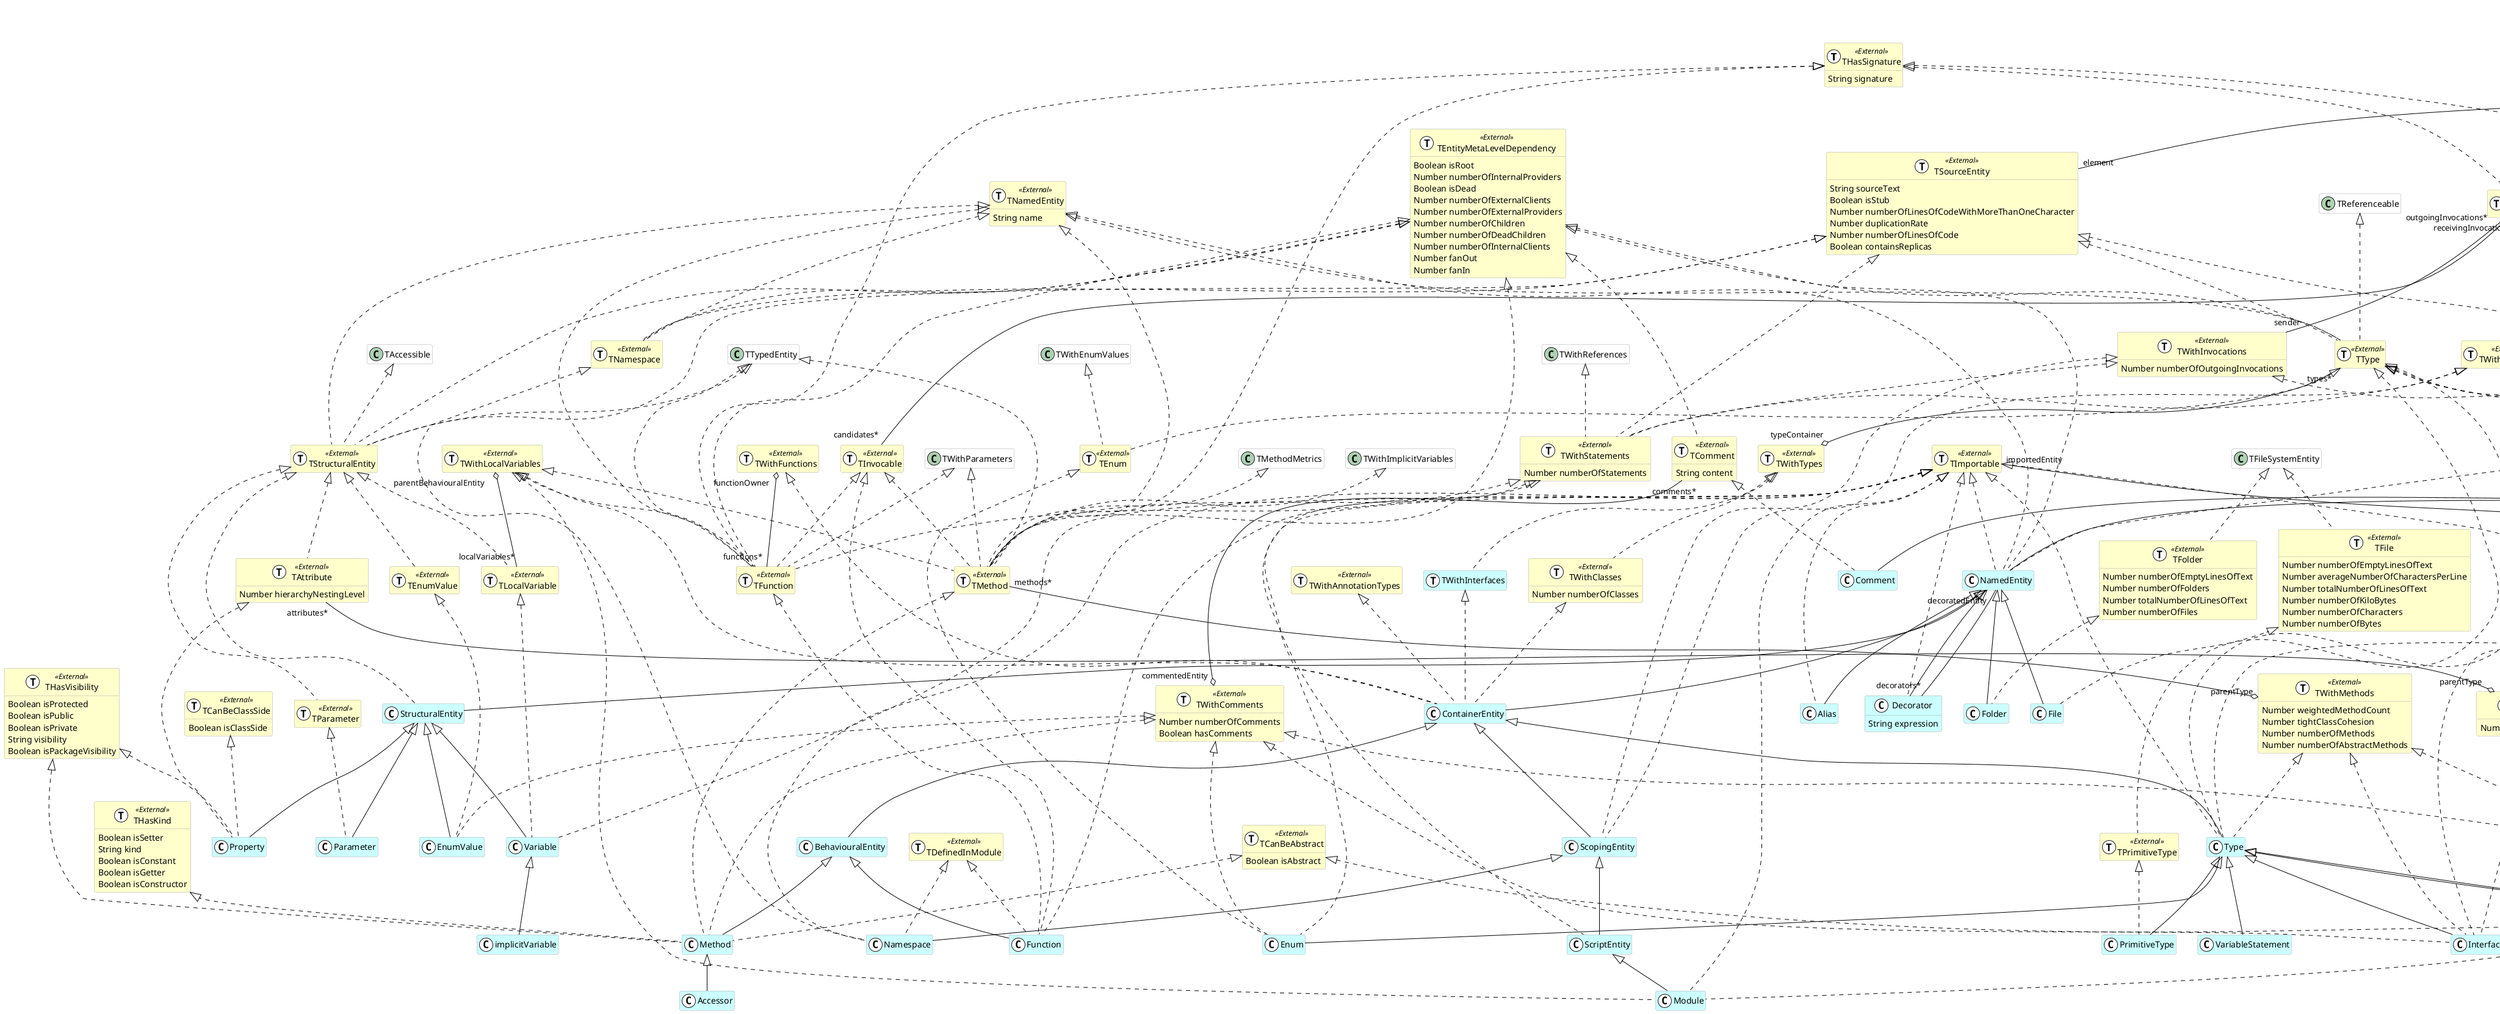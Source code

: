 @startumlhide empty membersskinparam class {  BackgroundColor white  ArrowColor black  BorderColor darkGray}class THasSignature <<(T,white)External>> #FFFFCC {  String signature}class TCanImplement <<(T,white)External>> #FFFFCC {}class SourceTextAnchor <<(C,white)>> #CCFFFF {}class Alias <<(C,white)>> #CCFFFF {}class TSourceAnchor <<(T,white)External>> #FFFFCC {  Number lineCount}class TParameterConcretization <<(T,white)External>> #FFFFCC {}class Parameter <<(C,white)>> #CCFFFF {}class TSourceLanguage <<(T,white)External>> #FFFFCC {}class THasKind <<(T,white)External>> #FFFFCC {  Boolean isSetter  String kind  Boolean isConstant  Boolean isGetter  Boolean isConstructor}class Interface <<(C,white)>> #CCFFFF {}class TNamespace <<(T,white)External>> #FFFFCC {}class Method <<(C,white)>> #CCFFFF {}class SourceAnchor <<(C,white)>> #CCFFFF {}class TConcreteParameterType <<(T,white)External>> #FFFFCC {}class TImportable <<(T,white)External>> #FFFFCC {}class TMethod <<(T,white)External>> #FFFFCC {}class TParametricEntity <<(T,white)External>> #FFFFCC {}class TInvocation <<(T,white)External>> #FFFFCC {}class IndexedFileAnchor <<(C,white)>> #CCFFFF {}class TWithImports <<(T,white)External>> #FFFFCC {}class THasImmediateSource <<(T,white)External>> #FFFFCC {  String source}class Access <<(C,white)>> #CCFFFF {}class Decorator <<(C,white)>> #CCFFFF {  String expression}class Model <<(C,white)External>> #FFFFCC {  Number numberOfClassesPerPackage  Number numberOfLinesOfCodePerClass  Number numberOfClassesPerPackage  Number numberOfLinesOfCode  Number numberOfModelMethods  Number numberOfMethods  Number numberOfModelClasses  Number numberOfClasses  Number averageCyclomaticComplexity  Number numberOfLinesOfCodePerMethod  Number numberOfLinesOfCodePerPackage}class BehaviouralEntity <<(C,white)>> #CCFFFF {}class SourcedEntity <<(C,white)>> #CCFFFF {}class ScriptEntity <<(C,white)>> #CCFFFF {}class Accessor <<(C,white)>> #CCFFFF {}class TWithAnnotationTypes <<(T,white)External>> #FFFFCC {}class TIndexedFileNavigation <<(T,white)External>> #FFFFCC {  Number endPos  Number startPos}class TWithInheritances <<(T,white)External>> #FFFFCC {  Number numberOfDirectSubclasses  Number hierarchyNestingLevel  Number subclassHierarchyDepth  Number numberOfSubclasses}class TLCOMMetrics <<(T,white)External>> #FFFFCC {  Number lcom2  Number lcom3}class TSourceEntity <<(T,white)External>> #FFFFCC {  String sourceText  Boolean isStub  Number numberOfLinesOfCodeWithMoreThanOneCharacter  Number duplicationRate  Number numberOfLinesOfCode  Boolean containsReplicas}class Module <<(C,white)>> #CCFFFF {}class TImplementable <<(T,white)External>> #FFFFCC {}class Reference <<(C,white)>> #CCFFFF {}class TEnum <<(T,white)External>> #FFFFCC {}class TClass <<(T,white)External>> #FFFFCC {  Boolean isTestCase  Number weightOfAClass}class TWithStatements <<(T,white)External>> #FFFFCC {  Number numberOfStatements}class VariableStatement <<(C,white)>> #CCFFFF {}class TEntityCreator <<(T,white)>> #CCFFFF {}class TWithLocalVariables <<(T,white)External>> #FFFFCC {}class TClassMetrics <<(T,white)>> #CCFFFF {}class ScopingEntity <<(C,white)>> #CCFFFF {}class EnumValue <<(C,white)>> #CCFFFF {}class Enum <<(C,white)>> #CCFFFF {}class JSDoc <<(C,white)>> #CCFFFF {}class TDefinedInModule <<(T,white)External>> #FFFFCC {}class File <<(C,white)>> #CCFFFF {}class THasVisibility <<(T,white)External>> #FFFFCC {  Boolean isProtected  Boolean isPublic  Boolean isPrivate  String visibility  Boolean isPackageVisibility}class Namespace <<(C,white)>> #CCFFFF {}class FamixTypeScriptModel <<(C,white)>> #CCFFFF {}class Function <<(C,white)>> #CCFFFF {}class TConcretization <<(T,white)External>> #FFFFCC {}class TImport <<(T,white)External>> #FFFFCC {}class TWithInterfaces <<(T,white)>> #CCFFFF {}class TWithMethods <<(T,white)External>> #FFFFCC {  Number weightedMethodCount  Number tightClassCohesion  Number numberOfMethods  Number numberOfAbstractMethods}class Entity <<(C,white)>> #CCFFFF {}class implicitVariable <<(C,white)>> #CCFFFF {}class TAttribute <<(T,white)External>> #FFFFCC {  Number hierarchyNestingLevel}class Implementation <<(C,white)>> #CCFFFF {}class TWithAccesses <<(T,white)External>> #FFFFCC {}class TComment <<(T,white)External>> #FFFFCC {  String content}class TInheritance <<(T,white)External>> #FFFFCC {}class Invocation <<(C,white)>> #CCFFFF {}class Type <<(C,white)>> #CCFFFF {}class TStructuralEntity <<(T,white)External>> #FFFFCC {}class TEnumValue <<(T,white)External>> #FFFFCC {}class NamedEntity <<(C,white)>> #CCFFFF {}class Concretization <<(C,white)>> #CCFFFF {}class TType <<(T,white)External>> #FFFFCC {}class ParameterConcretization <<(C,white)>> #CCFFFF {}class ParametricInterface <<(C,white)>> #CCFFFF {}class PrimitiveType <<(C,white)>> #CCFFFF {}class TLocalVariable <<(T,white)External>> #FFFFCC {}class TFolder <<(T,white)External>> #FFFFCC {  Number numberOfEmptyLinesOfText  Number numberOfFolders  Number totalNumberOfLinesOfText  Number numberOfFiles}class SourceLanguage <<(C,white)>> #CCFFFF {}class StructuralEntity <<(C,white)>> #CCFFFF {}class Variable <<(C,white)>> #CCFFFF {}class TGenericParameterType <<(T,white)External>> #FFFFCC {}class Property <<(C,white)>> #CCFFFF {}class TWithFunctions <<(T,white)External>> #FFFFCC {}class TFile <<(T,white)External>> #FFFFCC {  Number numberOfEmptyLinesOfText  Number averageNumberOfCharactersPerLine  Number totalNumberOfLinesOfText  Number numberOfKiloBytes  Number numberOfCharacters  Number numberOfBytes}class Association <<(C,white)>> #CCFFFF {}class TCanBeAbstract <<(T,white)External>> #FFFFCC {  Boolean isAbstract}class TImplementation <<(T,white)External>> #FFFFCC {}class TAccess <<(T,white)External>> #FFFFCC {  Boolean isRead  Boolean isWrite  Boolean isReadWriteUnknown}class TWithClasses <<(T,white)External>> #FFFFCC {  Number numberOfClasses}class Entity <<(C,white)External>> #FFFFCC {  Boolean isTagged  Boolean isDead  Number numberOfTags}class TWithComments <<(T,white)External>> #FFFFCC {  Number numberOfComments  Boolean hasComments}class Class <<(C,white)>> #CCFFFF {}class TParameter <<(T,white)External>> #FFFFCC {}class Inheritance <<(C,white)>> #CCFFFF {}class Comment <<(C,white)>> #CCFFFF {}class TInvocationsReceiver <<(T,white)External>> #FFFFCC {}class TPrimitiveType <<(T,white)External>> #FFFFCC {}class TClassMetrics <<(T,white)External>> #FFFFCC {  Number numberOfMethodsOverridden  Number numberOfMethodsInherited  Number numberOfLocallyDefinedMethods  Number numberOfAttributesInherited  Number totalNumberOfSubclasses  Number numberOfMethodsInHierarchy}class TNamedEntity <<(T,white)External>> #FFFFCC {  String name}class ParametricClass <<(C,white)>> #CCFFFF {}class TInvocable <<(T,white)External>> #FFFFCC {}class TFunction <<(T,white)External>> #FFFFCC {}class TEntityMetaLevelDependency <<(T,white)External>> #FFFFCC {  Boolean isRoot  Number numberOfInternalProviders  Boolean isDead  Number numberOfExternalClients  Number numberOfExternalProviders  Number numberOfChildren  Number numberOfDeadChildren  Number numberOfInternalClients  Number fanOut  Number fanIn}class TWithInvocations <<(T,white)External>> #FFFFCC {  Number numberOfOutgoingInvocations}class TWithAttributes <<(T,white)External>> #FFFFCC {  Number numberOfAttributes}class TCanBeClassSide <<(T,white)External>> #FFFFCC {  Boolean isClassSide}class ContainerEntity <<(C,white)>> #CCFFFF {}class Folder <<(C,white)>> #CCFFFF {}class TWithTypes <<(T,white)External>> #FFFFCC {}class ImportClause <<(C,white)>> #CCFFFF {}class ParameterType <<(C,white)>> #CCFFFF {}SourceAnchor <|-- SourceTextAnchorNamedEntity <|-- ContainerEntityNamedEntity <|-- AliasType <|-- ParameterTypeStructuralEntity <|-- ParameterType <|-- InterfaceEntity <|-- SourceAnchorBehaviouralEntity <|-- MethodSourceAnchor <|-- IndexedFileAnchorAssociation <|-- AccessEntity <|-- SourcedEntityContainerEntity <|-- BehaviouralEntityNamedEntity <|-- DecoratorAbstractGroup <|-- ModelScopingEntity <|-- ScriptEntityMethod <|-- AccessorScriptEntity <|-- ModuleAssociation <|-- ReferenceType <|-- VariableStatementContainerEntity <|-- ScopingEntityStructuralEntity <|-- EnumValueType <|-- EnumSourcedEntity <|-- JSDocNamedEntity <|-- FileModel <|-- FamixTypeScriptModelScopingEntity <|-- NamespaceBehaviouralEntity <|-- FunctionVariable <|-- implicitVariableEntity <|-- EntityEntity <|-- ImplementationAssociation <|-- InvocationContainerEntity <|-- TypeSourcedEntity <|-- NamedEntityEntity <|-- ConcretizationEntity <|-- ParameterConcretizationInterface <|-- ParametricInterfaceType <|-- PrimitiveTypeEntity <|-- SourceLanguageNamedEntity <|-- StructuralEntityStructuralEntity <|-- VariableStructuralEntity <|-- PropertySourcedEntity <|-- AssociationObject <|-- EntityType <|-- ClassAssociation <|-- InheritanceSourcedEntity <|-- CommentClass <|-- ParametricClassAssociation <|-- ImportClauseNamedEntity <|-- FolderTHasImmediateSource <|.. SourceTextAnchorTFolder <|.. FolderTWithAnnotationTypes <|.. ContainerEntityTWithClasses <|.. ContainerEntityTWithFunctions <|.. ContainerEntityTWithLocalVariables <|.. ContainerEntityTWithInterfaces <|.. ContainerEntityTImportable <|.. AliasTGenericParameterType <|.. ParameterTypeTWithInheritances <|.. ParameterTypeTAssociation <|.. TParameterConcretizationTParameter <|.. ParameterTImplementable <|.. InterfaceTInvocationsReceiver <|.. InterfaceTWithAttributes <|.. InterfaceTWithComments <|.. InterfaceTWithInheritances <|.. InterfaceTWithMethods <|.. InterfaceTNamedEntity <|.. TNamespaceTSourceAnchor <|.. SourceAnchorTCanBeAbstract <|.. MethodTHasKind <|.. MethodTHasVisibility <|.. MethodTMethod <|.. MethodTWithComments <|.. MethodTSourceEntity <|.. TNamespaceTEntityMetaLevelDependency <|.. TNamespaceTType <|.. TConcreteParameterTypeTHasSignature <|.. TMethodTInvocable <|.. TMethodTMethodMetrics <|.. TMethodTNamedEntity <|.. TMethodTTypedEntity <|.. TMethodTWithImplicitVariables <|.. TMethodTAssociation <|.. TInvocationTHasSignature <|.. TInvocationTWithLocalVariables <|.. TMethodTIndexedFileNavigation <|.. IndexedFileAnchorTSourceAnchor <|.. THasImmediateSourceTAccess <|.. AccessTWithParameters <|.. TMethodTWithStatements <|.. TMethodTEntityMetaLevelDependency <|.. TMethodTSourceEntity <|.. SourcedEntityTImportable <|.. DecoratorTWithStatements <|.. ScriptEntityTFileAnchor <|.. TIndexedFileNavigationTImportable <|.. ModuleTWithImports <|.. ModuleTWithLocalVariables <|.. ModuleTType <|.. TEnumTWithEnumValues <|.. TEnumTInvocationsReceiver <|.. TClassTType <|.. TClassTWithAttributes <|.. TClassTWithComments <|.. TClassTWithInheritances <|.. TClassTWithMethods <|.. TClassTSourceEntity <|.. TWithStatementsTWithAccesses <|.. TWithStatementsTWithInvocations <|.. TWithStatementsTWithReferences <|.. TWithStatementsTWithAccesses <|.. ScopingEntityTWithInvocations <|.. ScopingEntityTEnumValue <|.. EnumValueTWithComments <|.. EnumValueTEnum <|.. EnumTImportable <|.. EnumTWithComments <|.. EnumTFile <|.. FileTEntityCreator <|.. FamixTypeScriptModelTDefinedInModule <|.. NamespaceTDefinedInModule <|.. FunctionTFunction <|.. FunctionTImportable <|.. FunctionTAssociation <|.. TConcretizationTInvocable <|.. FunctionTImportable <|.. NamespaceTNamespace <|.. NamespaceTAssociation <|.. TImportTStructuralEntity <|.. TAttributeTWithTypes <|.. TWithInterfacesTImplementation <|.. ImplementationTEntityMetaLevelDependency <|.. TCommentTAssociation <|.. TInheritanceTHasSignature <|.. InvocationTInvocation <|.. InvocationTAccessible <|.. TStructuralEntityTNamedEntity <|.. TStructuralEntityTSourceEntity <|.. TStructuralEntityTTypedEntity <|.. TStructuralEntityTEntityMetaLevelDependency <|.. TStructuralEntityTStructuralEntity <|.. TEnumValueTConcreteParameterType <|.. TypeTImportable <|.. TypeTType <|.. TypeTWithMethods <|.. TypeTImportable <|.. NamedEntityTInvocationsReceiver <|.. NamedEntityTNamedEntity <|.. NamedEntityTEntityMetaLevelDependency <|.. NamedEntityTConcretization <|.. ConcretizationTNamedEntity <|.. TTypeTReferenceable <|.. TTypeTSourceEntity <|.. TTypeTEntityMetaLevelDependency <|.. TTypeTParameterConcretization <|.. ParameterConcretizationTParametricEntity <|.. ParametricInterfaceTPrimitiveType <|.. PrimitiveTypeTStructuralEntity <|.. TLocalVariableTFileSystemEntity <|.. TFolderTStructuralEntity <|.. StructuralEntityTSourceLanguage <|.. SourceLanguageTType <|.. TGenericParameterTypeTImportable <|.. VariableTLocalVariable <|.. VariableTAttribute <|.. PropertyTCanBeClassSide <|.. PropertyTHasVisibility <|.. PropertyTFileSystemEntity <|.. TFileTAssociation <|.. TImplementationTAssociation <|.. TAccessTWithTypes <|.. TWithClassesTStructuralEntity <|.. TParameterTCanBeAbstract <|.. ClassTCanImplement <|.. ClassTClass <|.. ClassTClassMetrics <|.. ClassTImportable <|.. ClassTLCOMMetrics <|.. ClassTWithAccesses <|.. ClassTWithInvocations <|.. ClassTClassMetrics <|.. ClassTInheritance <|.. InheritanceTComment <|.. CommentTType <|.. TPrimitiveTypeTParametricEntity <|.. ParametricClassTHasSignature <|.. TFunctionTInvocable <|.. TFunctionTNamedEntity <|.. TFunctionTTypedEntity <|.. TFunctionTWithLocalVariables <|.. TFunctionTWithParameters <|.. TFunctionTImport <|.. ImportClauseTWithStatements <|.. TFunctionTEntityMetaLevelDependency <|.. TFunctionTSourceAnchor "sourceAnchor" -- "element" TSourceEntityModel -- "sourceLanguage" TSourceLanguageTInvocation "incomingInvocations*" -- "candidates*" TInvocableTType "types*" --o "typeContainer" TWithTypesTImportable "importedEntity" -- "incomingImports*" TImportTParameterConcretization "parameterConcretizations*" -- "concretizations*" TConcretizationTParameterConcretization "generics*" -- "concreteParameter" TConcreteParameterTypeTWithImports "importingEntity" -- "outgoingImports*" TImportDecorator "decorators*" -- "decoratedEntity" NamedEntityTWithAccesses "accessor" -- "accesses*" TAccessTCanImplement "implementingClass" -- "interfaceImplementations*" TImplementationTWithInheritances "superclass" -- "subInheritances*" TInheritanceTConcreteParameterType "concreteParameters*" -- "concreteEntities*" TParametricEntityTParametricEntity "genericEntities*" -- "genericParameters*" TGenericParameterTypeTInvocation "outgoingInvocations*" -- "sender" TWithInvocationsTWithLocalVariables "parentBehaviouralEntity" o-- "localVariables*" TLocalVariableTWithFunctions "functionOwner" o-- "functions*" TFunctionTAttribute "attributes*" --o "parentType" TWithAttributesTParametricEntity "genericEntity" -- "concretizations*" TConcretizationTParameterConcretization "concretizations*" -- "genericParameter" TGenericParameterTypeTParametricEntity "concreteEntity" -- "genericization" TConcretizationTImplementable "interface" -- "implementations*" TImplementationTComment "comments*" --o "commentedEntity" TWithCommentsTInvocation "receivingInvocations*" -- "receiver" TInvocationsReceiverTWithInheritances "subclass" -- "superInheritances*" TInheritanceTMethod "methods*" --o "parentType" TWithMethods@enduml